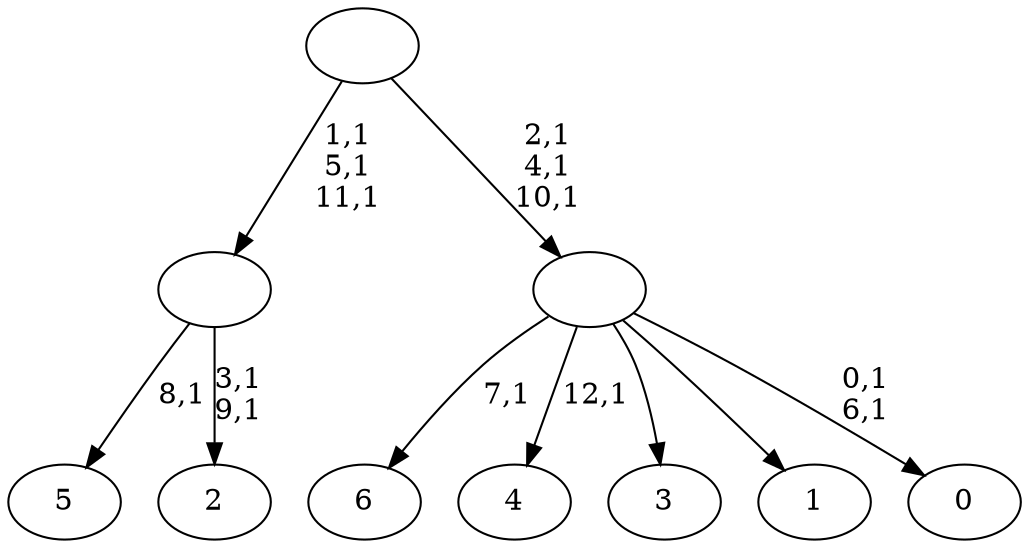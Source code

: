digraph T {
	20 [label="6"]
	18 [label="5"]
	16 [label="4"]
	14 [label="3"]
	13 [label="2"]
	10 [label=""]
	7 [label="1"]
	6 [label="0"]
	3 [label=""]
	0 [label=""]
	10 -> 13 [label="3,1\n9,1"]
	10 -> 18 [label="8,1"]
	3 -> 6 [label="0,1\n6,1"]
	3 -> 16 [label="12,1"]
	3 -> 20 [label="7,1"]
	3 -> 14 [label=""]
	3 -> 7 [label=""]
	0 -> 3 [label="2,1\n4,1\n10,1"]
	0 -> 10 [label="1,1\n5,1\n11,1"]
}
